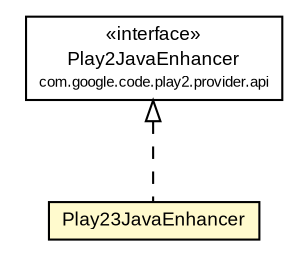#!/usr/local/bin/dot
#
# Class diagram 
# Generated by UMLGraph version R5_6-24-gf6e263 (http://www.umlgraph.org/)
#

digraph G {
	edge [fontname="arial",fontsize=10,labelfontname="arial",labelfontsize=10];
	node [fontname="arial",fontsize=10,shape=plaintext];
	nodesep=0.25;
	ranksep=0.5;
	// com.google.code.play2.provider.play23.Play23JavaEnhancer
	c259 [label=<<table title="com.google.code.play2.provider.play23.Play23JavaEnhancer" border="0" cellborder="1" cellspacing="0" cellpadding="2" port="p" bgcolor="lemonChiffon" href="./Play23JavaEnhancer.html">
		<tr><td><table border="0" cellspacing="0" cellpadding="1">
<tr><td align="center" balign="center"> Play23JavaEnhancer </td></tr>
		</table></td></tr>
		</table>>, URL="./Play23JavaEnhancer.html", fontname="arial", fontcolor="black", fontsize=9.0];
	//com.google.code.play2.provider.play23.Play23JavaEnhancer implements com.google.code.play2.provider.api.Play2JavaEnhancer
	c271:p -> c259:p [dir=back,arrowtail=empty,style=dashed];
	// com.google.code.play2.provider.api.Play2JavaEnhancer
	c271 [label=<<table title="com.google.code.play2.provider.api.Play2JavaEnhancer" border="0" cellborder="1" cellspacing="0" cellpadding="2" port="p" href="http://java.sun.com/j2se/1.4.2/docs/api/com/google/code/play2/provider/api/Play2JavaEnhancer.html">
		<tr><td><table border="0" cellspacing="0" cellpadding="1">
<tr><td align="center" balign="center"> &#171;interface&#187; </td></tr>
<tr><td align="center" balign="center"> Play2JavaEnhancer </td></tr>
<tr><td align="center" balign="center"><font point-size="7.0"> com.google.code.play2.provider.api </font></td></tr>
		</table></td></tr>
		</table>>, URL="http://java.sun.com/j2se/1.4.2/docs/api/com/google/code/play2/provider/api/Play2JavaEnhancer.html", fontname="arial", fontcolor="black", fontsize=9.0];
}

